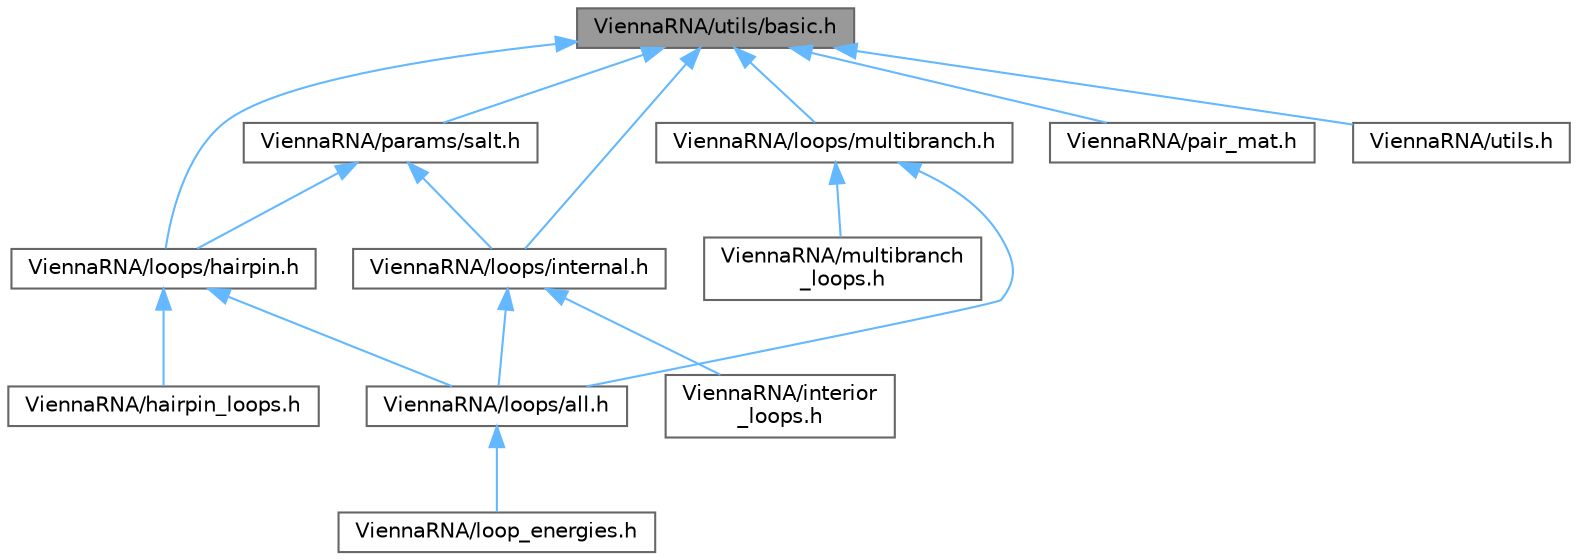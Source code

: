 digraph "ViennaRNA/utils/basic.h"
{
 // INTERACTIVE_SVG=YES
 // LATEX_PDF_SIZE
  bgcolor="transparent";
  edge [fontname=Helvetica,fontsize=10,labelfontname=Helvetica,labelfontsize=10];
  node [fontname=Helvetica,fontsize=10,shape=box,height=0.2,width=0.4];
  Node1 [label="ViennaRNA/utils/basic.h",height=0.2,width=0.4,color="gray40", fillcolor="grey60", style="filled", fontcolor="black",tooltip="General utility- and helper-functions used throughout the ViennaRNA Package."];
  Node1 -> Node2 [dir="back",color="steelblue1",style="solid"];
  Node2 [label="ViennaRNA/loops/hairpin.h",height=0.2,width=0.4,color="grey40", fillcolor="white", style="filled",URL="$hairpin_8h.html",tooltip="Energy evaluation of hairpin loops for MFE and partition function calculations."];
  Node2 -> Node3 [dir="back",color="steelblue1",style="solid"];
  Node3 [label="ViennaRNA/hairpin_loops.h",height=0.2,width=0.4,color="grey40", fillcolor="white", style="filled",URL="$hairpin__loops_8h.html",tooltip="Use ViennaRNA/loops/hairpin.h instead."];
  Node2 -> Node4 [dir="back",color="steelblue1",style="solid"];
  Node4 [label="ViennaRNA/loops/all.h",height=0.2,width=0.4,color="grey40", fillcolor="white", style="filled",URL="$all_8h.html",tooltip="Energy evaluation for MFE and partition function calculations."];
  Node4 -> Node5 [dir="back",color="steelblue1",style="solid"];
  Node5 [label="ViennaRNA/loop_energies.h",height=0.2,width=0.4,color="grey40", fillcolor="white", style="filled",URL="$loop__energies_8h.html",tooltip="Use ViennaRNA/loops/all.h instead."];
  Node1 -> Node6 [dir="back",color="steelblue1",style="solid"];
  Node6 [label="ViennaRNA/loops/internal.h",height=0.2,width=0.4,color="grey40", fillcolor="white", style="filled",URL="$internal_8h.html",tooltip="Energy evaluation of interior loops for MFE and partition function calculations."];
  Node6 -> Node7 [dir="back",color="steelblue1",style="solid"];
  Node7 [label="ViennaRNA/interior\l_loops.h",height=0.2,width=0.4,color="grey40", fillcolor="white", style="filled",URL="$interior__loops_8h.html",tooltip="Use ViennaRNA/loops/internal.h instead."];
  Node6 -> Node4 [dir="back",color="steelblue1",style="solid"];
  Node1 -> Node8 [dir="back",color="steelblue1",style="solid"];
  Node8 [label="ViennaRNA/loops/multibranch.h",height=0.2,width=0.4,color="grey40", fillcolor="white", style="filled",URL="$multibranch_8h.html",tooltip="Energy evaluation of multibranch loops for MFE and partition function calculations."];
  Node8 -> Node4 [dir="back",color="steelblue1",style="solid"];
  Node8 -> Node9 [dir="back",color="steelblue1",style="solid"];
  Node9 [label="ViennaRNA/multibranch\l_loops.h",height=0.2,width=0.4,color="grey40", fillcolor="white", style="filled",URL="$multibranch__loops_8h.html",tooltip="Use ViennaRNA/loops/multibranch.h instead."];
  Node1 -> Node10 [dir="back",color="steelblue1",style="solid"];
  Node10 [label="ViennaRNA/pair_mat.h",height=0.2,width=0.4,color="grey40", fillcolor="white", style="filled",URL="$pair__mat_8h_source.html",tooltip=" "];
  Node1 -> Node11 [dir="back",color="steelblue1",style="solid"];
  Node11 [label="ViennaRNA/params/salt.h",height=0.2,width=0.4,color="grey40", fillcolor="white", style="filled",URL="$salt_8h.html",tooltip="Functions to compute salt correction."];
  Node11 -> Node2 [dir="back",color="steelblue1",style="solid"];
  Node11 -> Node6 [dir="back",color="steelblue1",style="solid"];
  Node1 -> Node12 [dir="back",color="steelblue1",style="solid"];
  Node12 [label="ViennaRNA/utils.h",height=0.2,width=0.4,color="grey40", fillcolor="white", style="filled",URL="$utils_8h.html",tooltip="Use ViennaRNA/utils/basic.h instead."];
}
